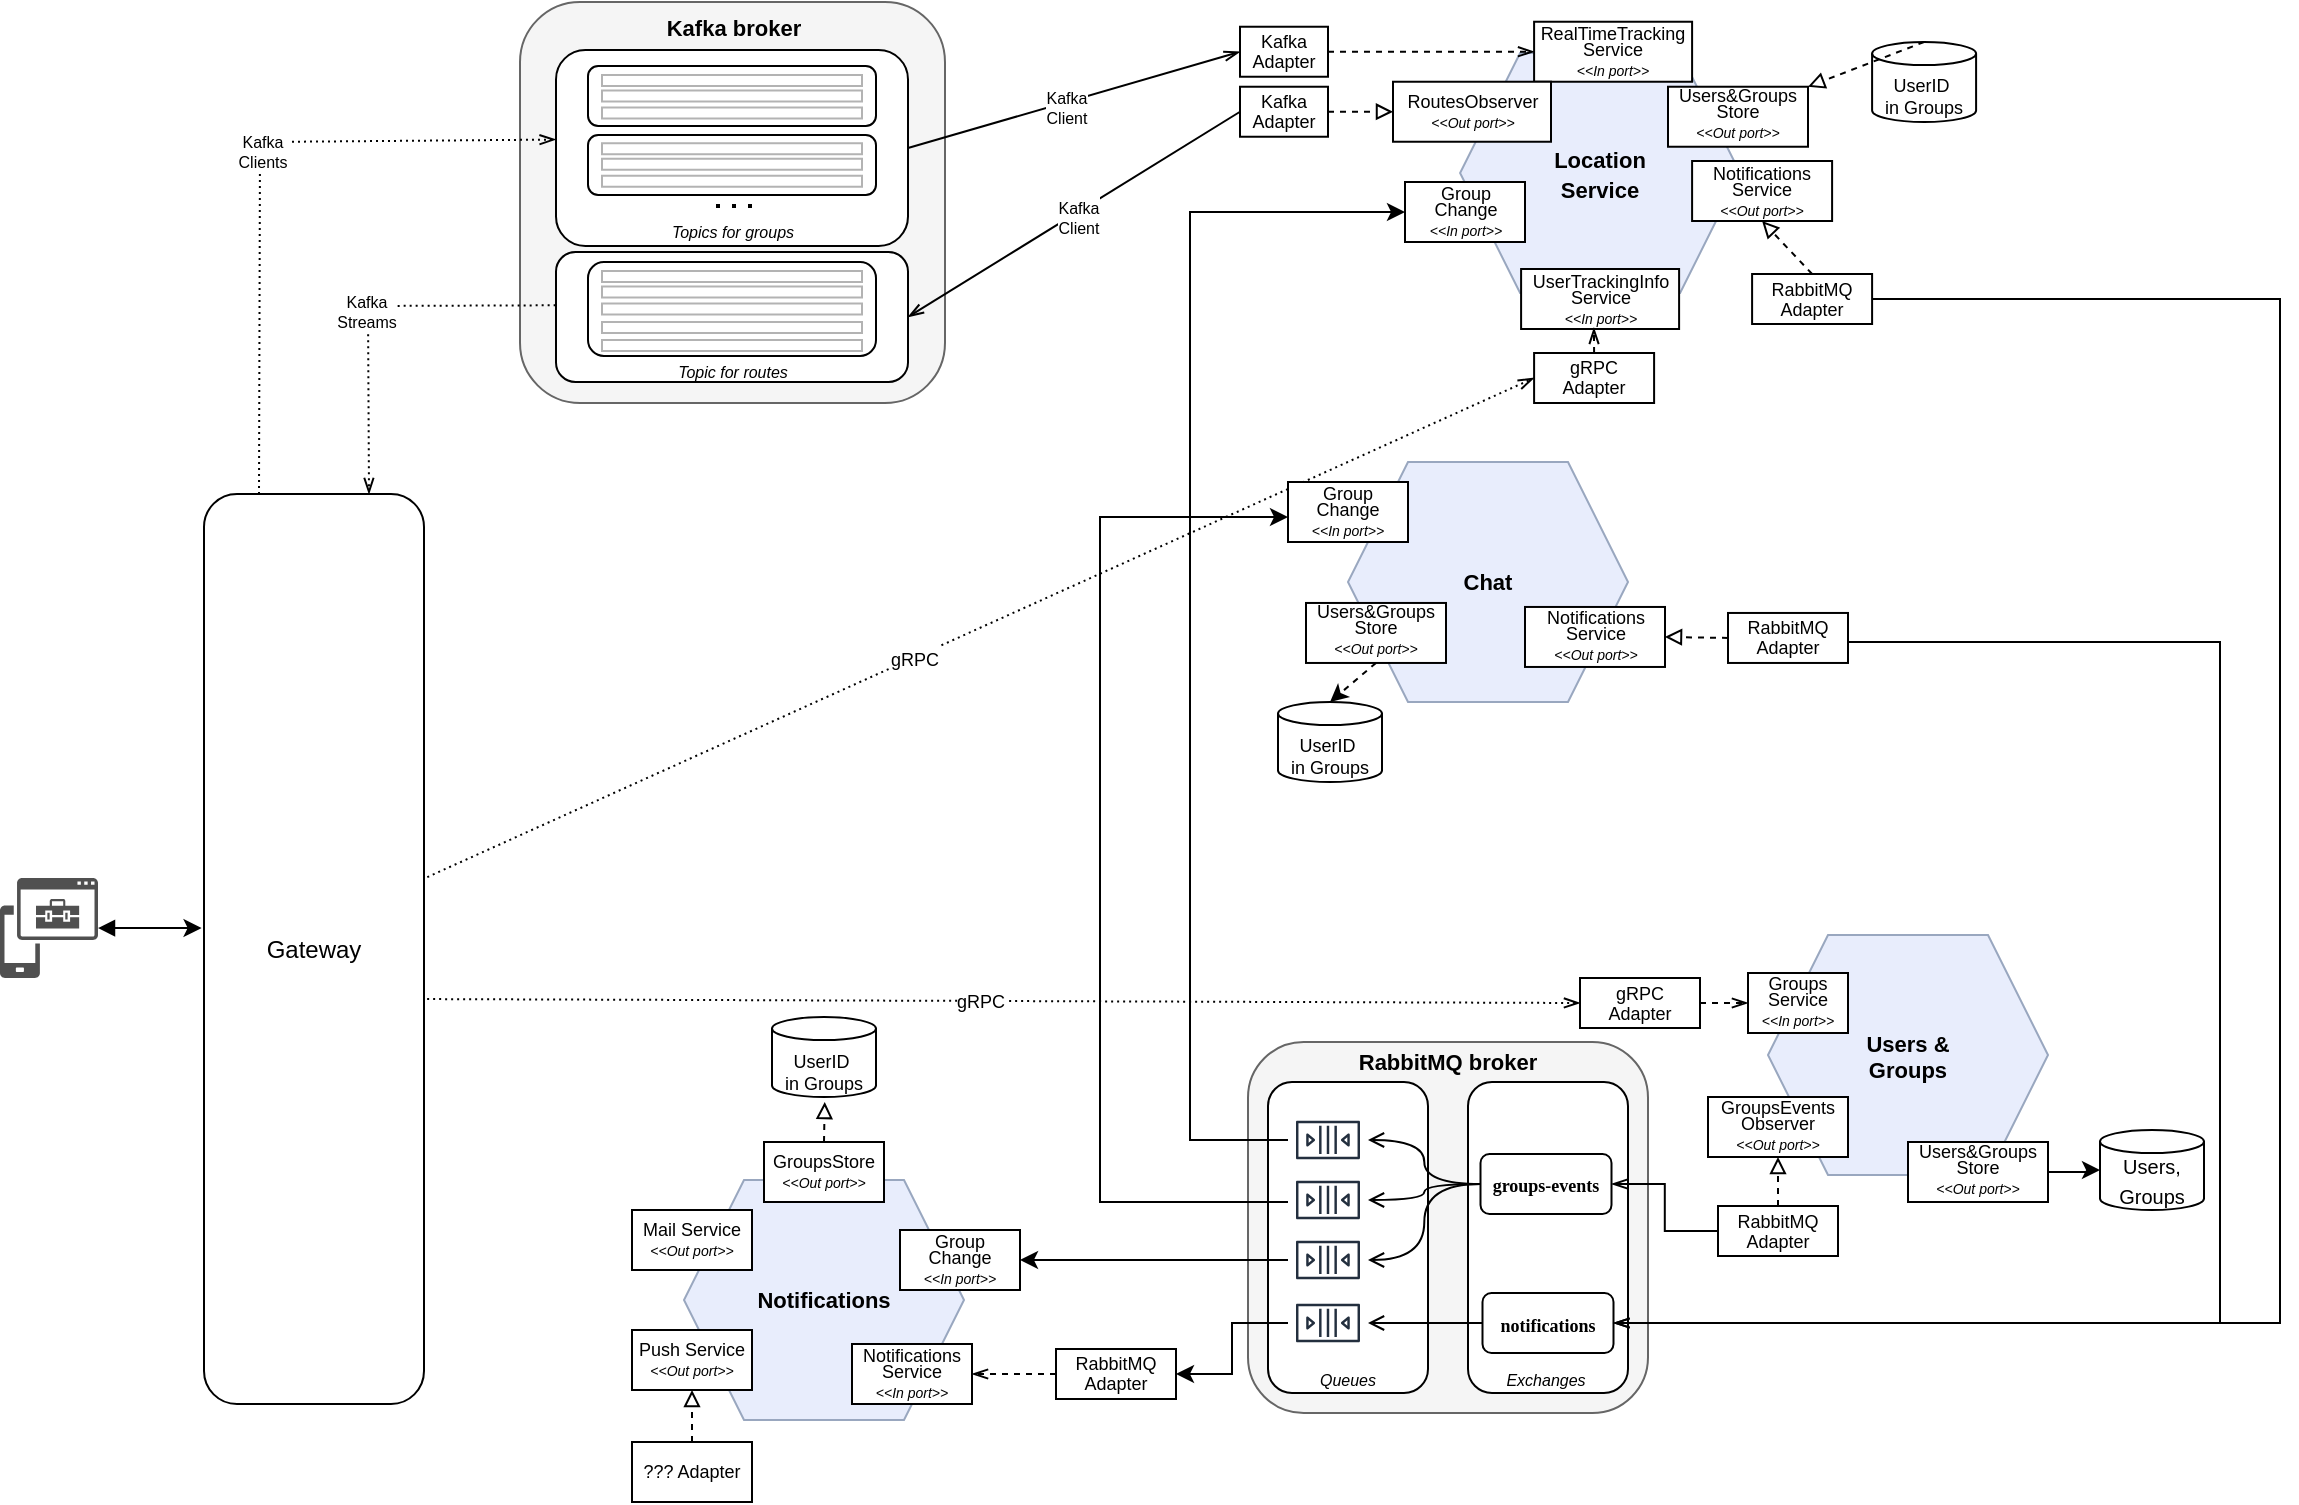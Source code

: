 <mxfile version="24.6.5" type="google">
  <diagram name="NEW ARCHITECTURE" id="nKIxj3yk9rAbpeGfvkcN">
    <mxGraphModel grid="1" page="1" gridSize="10" guides="1" tooltips="1" connect="1" arrows="1" fold="1" pageScale="1" pageWidth="1169" pageHeight="827" math="0" shadow="0">
      <root>
        <mxCell id="rcTnWR7vJVmOpkNNzQWF-0" />
        <mxCell id="rcTnWR7vJVmOpkNNzQWF-1" parent="rcTnWR7vJVmOpkNNzQWF-0" />
        <mxCell id="JZOAptiUc46S-EjtdqYT-8" value="" style="group" vertex="1" connectable="0" parent="rcTnWR7vJVmOpkNNzQWF-1">
          <mxGeometry x="275" y="20" width="212.5" height="200.5" as="geometry" />
        </mxCell>
        <mxCell id="rcTnWR7vJVmOpkNNzQWF-2" value="" style="rounded=1;whiteSpace=wrap;html=1;fillColor=#f5f5f5;fontColor=#333333;strokeColor=#666666;" vertex="1" parent="JZOAptiUc46S-EjtdqYT-8">
          <mxGeometry width="212.5" height="200.5" as="geometry" />
        </mxCell>
        <mxCell id="rcTnWR7vJVmOpkNNzQWF-3" value="" style="rounded=1;whiteSpace=wrap;html=1;" vertex="1" parent="JZOAptiUc46S-EjtdqYT-8">
          <mxGeometry x="18" y="24" width="176" height="98" as="geometry" />
        </mxCell>
        <mxCell id="rcTnWR7vJVmOpkNNzQWF-43" value="&lt;b&gt;&lt;font style=&quot;font-size: 11px;&quot;&gt;Kafka broker&lt;/font&gt;&lt;/b&gt;" style="text;html=1;align=center;verticalAlign=middle;whiteSpace=wrap;rounded=0;" vertex="1" parent="JZOAptiUc46S-EjtdqYT-8">
          <mxGeometry x="21.5" y="5" width="170" height="15" as="geometry" />
        </mxCell>
        <mxCell id="rcTnWR7vJVmOpkNNzQWF-56" value="&lt;font size=&quot;1&quot; style=&quot;&quot;&gt;&lt;i style=&quot;font-size: 8px;&quot;&gt;Topics for groups&lt;/i&gt;&lt;/font&gt;" style="text;html=1;align=center;verticalAlign=middle;whiteSpace=wrap;rounded=0;" vertex="1" parent="JZOAptiUc46S-EjtdqYT-8">
          <mxGeometry x="72" y="109" width="69" height="10" as="geometry" />
        </mxCell>
        <mxCell id="rcTnWR7vJVmOpkNNzQWF-57" value="" style="rounded=1;whiteSpace=wrap;html=1;arcSize=17;" vertex="1" parent="JZOAptiUc46S-EjtdqYT-8">
          <mxGeometry x="34" y="32" width="144" height="30" as="geometry" />
        </mxCell>
        <mxCell id="rcTnWR7vJVmOpkNNzQWF-58" value="" style="rounded=1;whiteSpace=wrap;html=1;arcSize=17;" vertex="1" parent="JZOAptiUc46S-EjtdqYT-8">
          <mxGeometry x="34" y="66.5" width="144" height="30" as="geometry" />
        </mxCell>
        <mxCell id="rcTnWR7vJVmOpkNNzQWF-59" value="" style="rounded=0;whiteSpace=wrap;html=1;strokeColor=#B3B3B3;" vertex="1" parent="JZOAptiUc46S-EjtdqYT-8">
          <mxGeometry x="41" y="36.5" width="130" height="5.5" as="geometry" />
        </mxCell>
        <mxCell id="rcTnWR7vJVmOpkNNzQWF-60" value="" style="rounded=0;whiteSpace=wrap;html=1;strokeColor=#B3B3B3;" vertex="1" parent="JZOAptiUc46S-EjtdqYT-8">
          <mxGeometry x="41" y="44.25" width="130" height="5.5" as="geometry" />
        </mxCell>
        <mxCell id="rcTnWR7vJVmOpkNNzQWF-61" value="" style="rounded=0;whiteSpace=wrap;html=1;strokeColor=#B3B3B3;" vertex="1" parent="JZOAptiUc46S-EjtdqYT-8">
          <mxGeometry x="41" y="52.75" width="130" height="5.5" as="geometry" />
        </mxCell>
        <mxCell id="rcTnWR7vJVmOpkNNzQWF-62" value="" style="rounded=0;whiteSpace=wrap;html=1;strokeColor=#B3B3B3;" vertex="1" parent="JZOAptiUc46S-EjtdqYT-8">
          <mxGeometry x="41" y="70.62" width="130" height="5.5" as="geometry" />
        </mxCell>
        <mxCell id="rcTnWR7vJVmOpkNNzQWF-63" value="" style="rounded=0;whiteSpace=wrap;html=1;strokeColor=#B3B3B3;" vertex="1" parent="JZOAptiUc46S-EjtdqYT-8">
          <mxGeometry x="41" y="78.37" width="130" height="5.5" as="geometry" />
        </mxCell>
        <mxCell id="rcTnWR7vJVmOpkNNzQWF-64" value="" style="rounded=0;whiteSpace=wrap;html=1;strokeColor=#B3B3B3;" vertex="1" parent="JZOAptiUc46S-EjtdqYT-8">
          <mxGeometry x="41" y="86.87" width="130" height="5.5" as="geometry" />
        </mxCell>
        <mxCell id="rcTnWR7vJVmOpkNNzQWF-65" value="" style="endArrow=none;dashed=1;html=1;dashPattern=1 3;strokeWidth=2;rounded=0;" edge="1" parent="JZOAptiUc46S-EjtdqYT-8">
          <mxGeometry width="50" height="50" relative="1" as="geometry">
            <mxPoint x="98" y="102" as="sourcePoint" />
            <mxPoint x="118.41" y="102" as="targetPoint" />
          </mxGeometry>
        </mxCell>
        <mxCell id="rcTnWR7vJVmOpkNNzQWF-66" value="" style="rounded=1;whiteSpace=wrap;html=1;" vertex="1" parent="JZOAptiUc46S-EjtdqYT-8">
          <mxGeometry x="18" y="125" width="176" height="65" as="geometry" />
        </mxCell>
        <mxCell id="rcTnWR7vJVmOpkNNzQWF-67" value="&lt;font size=&quot;1&quot; style=&quot;&quot;&gt;&lt;i style=&quot;font-size: 8px;&quot;&gt;Topic for routes&lt;/i&gt;&lt;/font&gt;" style="text;html=1;align=center;verticalAlign=middle;whiteSpace=wrap;rounded=0;" vertex="1" parent="JZOAptiUc46S-EjtdqYT-8">
          <mxGeometry x="71.5" y="178.5" width="69" height="10" as="geometry" />
        </mxCell>
        <mxCell id="rcTnWR7vJVmOpkNNzQWF-68" value="" style="rounded=1;whiteSpace=wrap;html=1;arcSize=17;" vertex="1" parent="JZOAptiUc46S-EjtdqYT-8">
          <mxGeometry x="34" y="130" width="144" height="47" as="geometry" />
        </mxCell>
        <mxCell id="rcTnWR7vJVmOpkNNzQWF-69" value="" style="rounded=0;whiteSpace=wrap;html=1;strokeColor=#B3B3B3;" vertex="1" parent="JZOAptiUc46S-EjtdqYT-8">
          <mxGeometry x="41" y="134.5" width="130" height="5.5" as="geometry" />
        </mxCell>
        <mxCell id="rcTnWR7vJVmOpkNNzQWF-70" value="" style="rounded=0;whiteSpace=wrap;html=1;strokeColor=#B3B3B3;" vertex="1" parent="JZOAptiUc46S-EjtdqYT-8">
          <mxGeometry x="41" y="142.25" width="130" height="5.5" as="geometry" />
        </mxCell>
        <mxCell id="rcTnWR7vJVmOpkNNzQWF-71" value="" style="rounded=0;whiteSpace=wrap;html=1;strokeColor=#B3B3B3;" vertex="1" parent="JZOAptiUc46S-EjtdqYT-8">
          <mxGeometry x="41" y="150.75" width="130" height="5.5" as="geometry" />
        </mxCell>
        <mxCell id="rcTnWR7vJVmOpkNNzQWF-72" value="" style="rounded=0;whiteSpace=wrap;html=1;strokeColor=#B3B3B3;" vertex="1" parent="JZOAptiUc46S-EjtdqYT-8">
          <mxGeometry x="41" y="160" width="130" height="5.5" as="geometry" />
        </mxCell>
        <mxCell id="rcTnWR7vJVmOpkNNzQWF-73" value="" style="rounded=0;whiteSpace=wrap;html=1;strokeColor=#B3B3B3;" vertex="1" parent="JZOAptiUc46S-EjtdqYT-8">
          <mxGeometry x="41" y="169" width="130" height="5.5" as="geometry" />
        </mxCell>
        <mxCell id="rcTnWR7vJVmOpkNNzQWF-4" value="" style="rounded=1;whiteSpace=wrap;html=1;fillColor=#f5f5f5;fontColor=#333333;strokeColor=#666666;" vertex="1" parent="rcTnWR7vJVmOpkNNzQWF-1">
          <mxGeometry x="639" y="540" width="200" height="185.5" as="geometry" />
        </mxCell>
        <mxCell id="rcTnWR7vJVmOpkNNzQWF-5" value="" style="rounded=1;whiteSpace=wrap;html=1;" vertex="1" parent="rcTnWR7vJVmOpkNNzQWF-1">
          <mxGeometry x="649" y="560" width="80" height="155.5" as="geometry" />
        </mxCell>
        <mxCell id="rcTnWR7vJVmOpkNNzQWF-6" value="" style="rounded=1;whiteSpace=wrap;html=1;" vertex="1" parent="rcTnWR7vJVmOpkNNzQWF-1">
          <mxGeometry x="749" y="560" width="80" height="155.5" as="geometry" />
        </mxCell>
        <mxCell id="rcTnWR7vJVmOpkNNzQWF-7" style="rounded=0;orthogonalLoop=1;jettySize=auto;html=1;entryX=0;entryY=0.5;entryDx=0;entryDy=0;exitX=0.987;exitY=0.555;exitDx=0;exitDy=0;exitPerimeter=0;dashed=1;dashPattern=1 2;endArrow=openThin;endFill=0;" edge="1" parent="rcTnWR7vJVmOpkNNzQWF-1" source="rcTnWR7vJVmOpkNNzQWF-9" target="rcTnWR7vJVmOpkNNzQWF-52">
          <mxGeometry relative="1" as="geometry" />
        </mxCell>
        <mxCell id="rcTnWR7vJVmOpkNNzQWF-8" value="&lt;font style=&quot;font-size: 9px;&quot;&gt;gRPC&lt;/font&gt;" style="edgeLabel;html=1;align=center;verticalAlign=middle;resizable=0;points=[];" vertex="1" connectable="0" parent="rcTnWR7vJVmOpkNNzQWF-7">
          <mxGeometry x="-0.037" y="1" relative="1" as="geometry">
            <mxPoint as="offset" />
          </mxGeometry>
        </mxCell>
        <mxCell id="rcTnWR7vJVmOpkNNzQWF-9" value="Gateway" style="rounded=1;whiteSpace=wrap;html=1;" vertex="1" parent="rcTnWR7vJVmOpkNNzQWF-1">
          <mxGeometry x="117" y="266" width="110" height="455" as="geometry" />
        </mxCell>
        <mxCell id="rcTnWR7vJVmOpkNNzQWF-11" value="&lt;b&gt;&lt;font style=&quot;font-size: 11px;&quot;&gt;RabbitMQ broker&lt;/font&gt;&lt;/b&gt;" style="text;html=1;align=center;verticalAlign=middle;whiteSpace=wrap;rounded=0;" vertex="1" parent="rcTnWR7vJVmOpkNNzQWF-1">
          <mxGeometry x="654" y="542" width="170" height="15" as="geometry" />
        </mxCell>
        <mxCell id="rcTnWR7vJVmOpkNNzQWF-13" style="edgeStyle=orthogonalEdgeStyle;rounded=0;orthogonalLoop=1;jettySize=auto;html=1;exitX=0;exitY=0.5;exitDx=0;exitDy=0;elbow=vertical;curved=1;endArrow=open;endFill=0;" edge="1" parent="rcTnWR7vJVmOpkNNzQWF-1" source="rcTnWR7vJVmOpkNNzQWF-14" target="rcTnWR7vJVmOpkNNzQWF-17">
          <mxGeometry relative="1" as="geometry" />
        </mxCell>
        <mxCell id="rcTnWR7vJVmOpkNNzQWF-14" value="&lt;font size=&quot;1&quot; face=&quot;Tahoma&quot; style=&quot;&quot;&gt;&lt;b style=&quot;font-size: 9px;&quot;&gt;groups-events&lt;/b&gt;&lt;/font&gt;" style="rounded=1;whiteSpace=wrap;html=1;" vertex="1" parent="rcTnWR7vJVmOpkNNzQWF-1">
          <mxGeometry x="755.25" y="596" width="65.5" height="30" as="geometry" />
        </mxCell>
        <mxCell id="JZOAptiUc46S-EjtdqYT-12" style="edgeStyle=orthogonalEdgeStyle;rounded=0;orthogonalLoop=1;jettySize=auto;html=1;entryX=0;entryY=0.5;entryDx=0;entryDy=0;curved=1;endArrow=none;endFill=0;startArrow=open;startFill=0;" edge="1" parent="rcTnWR7vJVmOpkNNzQWF-1" source="rcTnWR7vJVmOpkNNzQWF-15" target="rcTnWR7vJVmOpkNNzQWF-14">
          <mxGeometry relative="1" as="geometry" />
        </mxCell>
        <mxCell id="rcTnWR7vJVmOpkNNzQWF-15" value="" style="sketch=0;outlineConnect=0;fontColor=#232F3E;gradientColor=none;strokeColor=#232F3E;fillColor=#ffffff;dashed=0;verticalLabelPosition=bottom;verticalAlign=top;align=center;html=1;fontSize=12;fontStyle=0;aspect=fixed;shape=mxgraph.aws4.resourceIcon;resIcon=mxgraph.aws4.queue;" vertex="1" parent="rcTnWR7vJVmOpkNNzQWF-1">
          <mxGeometry x="659" y="629" width="40" height="40" as="geometry" />
        </mxCell>
        <mxCell id="rcTnWR7vJVmOpkNNzQWF-16" value="&lt;font size=&quot;1&quot; style=&quot;&quot;&gt;&lt;i style=&quot;font-size: 8px;&quot;&gt;Exchanges&lt;/i&gt;&lt;/font&gt;" style="text;html=1;align=center;verticalAlign=middle;whiteSpace=wrap;rounded=0;" vertex="1" parent="rcTnWR7vJVmOpkNNzQWF-1">
          <mxGeometry x="768" y="702.5" width="40" height="10" as="geometry" />
        </mxCell>
        <mxCell id="JZOAptiUc46S-EjtdqYT-19" style="edgeStyle=orthogonalEdgeStyle;rounded=0;orthogonalLoop=1;jettySize=auto;html=1;entryX=0.5;entryY=1;entryDx=0;entryDy=0;" edge="1" parent="rcTnWR7vJVmOpkNNzQWF-1" source="rcTnWR7vJVmOpkNNzQWF-17">
          <mxGeometry relative="1" as="geometry">
            <mxPoint x="659" y="277.5" as="targetPoint" />
            <mxPoint x="629" y="606.5" as="sourcePoint" />
            <Array as="points">
              <mxPoint x="565" y="620" />
              <mxPoint x="565" y="278" />
            </Array>
          </mxGeometry>
        </mxCell>
        <mxCell id="rcTnWR7vJVmOpkNNzQWF-17" value="" style="sketch=0;outlineConnect=0;fontColor=#232F3E;gradientColor=none;strokeColor=#232F3E;fillColor=#ffffff;dashed=0;verticalLabelPosition=bottom;verticalAlign=top;align=center;html=1;fontSize=12;fontStyle=0;aspect=fixed;shape=mxgraph.aws4.resourceIcon;resIcon=mxgraph.aws4.queue;" vertex="1" parent="rcTnWR7vJVmOpkNNzQWF-1">
          <mxGeometry x="659" y="599" width="40" height="40" as="geometry" />
        </mxCell>
        <mxCell id="rcTnWR7vJVmOpkNNzQWF-18" style="edgeStyle=orthogonalEdgeStyle;rounded=0;orthogonalLoop=1;jettySize=auto;html=1;exitX=0;exitY=0.5;exitDx=0;exitDy=0;endArrow=open;endFill=0;" edge="1" parent="rcTnWR7vJVmOpkNNzQWF-1" source="rcTnWR7vJVmOpkNNzQWF-19" target="rcTnWR7vJVmOpkNNzQWF-21">
          <mxGeometry relative="1" as="geometry" />
        </mxCell>
        <mxCell id="rcTnWR7vJVmOpkNNzQWF-19" value="&lt;font size=&quot;1&quot; face=&quot;Tahoma&quot; style=&quot;&quot;&gt;&lt;b style=&quot;font-size: 9px;&quot;&gt;notifications&lt;/b&gt;&lt;/font&gt;" style="rounded=1;whiteSpace=wrap;html=1;" vertex="1" parent="rcTnWR7vJVmOpkNNzQWF-1">
          <mxGeometry x="756.25" y="665.5" width="65.5" height="30" as="geometry" />
        </mxCell>
        <mxCell id="b9qrI1uqka641rMFUCyQ-5" value="" style="edgeStyle=orthogonalEdgeStyle;rounded=0;orthogonalLoop=1;jettySize=auto;html=1;entryX=1;entryY=0.5;entryDx=0;entryDy=0;" edge="1" parent="rcTnWR7vJVmOpkNNzQWF-1" source="rcTnWR7vJVmOpkNNzQWF-21" target="rcTnWR7vJVmOpkNNzQWF-38">
          <mxGeometry relative="1" as="geometry" />
        </mxCell>
        <mxCell id="rcTnWR7vJVmOpkNNzQWF-21" value="" style="sketch=0;outlineConnect=0;fontColor=#232F3E;gradientColor=none;strokeColor=#232F3E;fillColor=#ffffff;dashed=0;verticalLabelPosition=bottom;verticalAlign=top;align=center;html=1;fontSize=12;fontStyle=0;aspect=fixed;shape=mxgraph.aws4.resourceIcon;resIcon=mxgraph.aws4.queue;" vertex="1" parent="rcTnWR7vJVmOpkNNzQWF-1">
          <mxGeometry x="659" y="660.5" width="40" height="40" as="geometry" />
        </mxCell>
        <mxCell id="rcTnWR7vJVmOpkNNzQWF-22" value="&lt;b style=&quot;font-size: 11px;&quot;&gt;&lt;font style=&quot;font-size: 11px;&quot;&gt;Users &amp;amp;&lt;/font&gt;&lt;/b&gt;&lt;div style=&quot;font-size: 11px;&quot;&gt;&lt;b&gt;&lt;font style=&quot;font-size: 11px;&quot;&gt;Groups&lt;/font&gt;&lt;/b&gt;&lt;/div&gt;" style="shape=hexagon;perimeter=hexagonPerimeter2;whiteSpace=wrap;html=1;fixedSize=1;fillColor=#E8EDFC;strokeColor=#99A7BF;size=30;" vertex="1" parent="rcTnWR7vJVmOpkNNzQWF-1">
          <mxGeometry x="899" y="486.5" width="140" height="120" as="geometry" />
        </mxCell>
        <mxCell id="rcTnWR7vJVmOpkNNzQWF-23" value="" style="ellipse;whiteSpace=wrap;html=1;align=center;aspect=fixed;fillColor=none;strokeColor=none;resizable=0;perimeter=centerPerimeter;rotatable=0;allowArrows=0;points=[];outlineConnect=1;" vertex="1" parent="rcTnWR7vJVmOpkNNzQWF-1">
          <mxGeometry x="879" y="509" width="10" height="10" as="geometry" />
        </mxCell>
        <mxCell id="rcTnWR7vJVmOpkNNzQWF-24" value="" style="ellipse;whiteSpace=wrap;html=1;align=center;aspect=fixed;fillColor=none;strokeColor=none;resizable=0;perimeter=centerPerimeter;rotatable=0;allowArrows=0;points=[];outlineConnect=1;" vertex="1" parent="rcTnWR7vJVmOpkNNzQWF-1">
          <mxGeometry x="568" y="190.0" width="10" height="10" as="geometry" />
        </mxCell>
        <mxCell id="rcTnWR7vJVmOpkNNzQWF-25" style="rounded=0;orthogonalLoop=1;jettySize=auto;html=1;entryX=0.5;entryY=1;entryDx=0;entryDy=0;endArrow=block;endFill=0;exitX=0.5;exitY=0;exitDx=0;exitDy=0;dashed=1;" edge="1" parent="rcTnWR7vJVmOpkNNzQWF-1" source="rcTnWR7vJVmOpkNNzQWF-27" target="rcTnWR7vJVmOpkNNzQWF-29">
          <mxGeometry relative="1" as="geometry">
            <mxPoint x="968.89" y="668" as="sourcePoint" />
            <mxPoint x="969" y="640.5" as="targetPoint" />
          </mxGeometry>
        </mxCell>
        <mxCell id="rcTnWR7vJVmOpkNNzQWF-26" style="edgeStyle=orthogonalEdgeStyle;rounded=0;orthogonalLoop=1;jettySize=auto;html=1;exitX=0;exitY=0.5;exitDx=0;exitDy=0;entryX=1;entryY=0.5;entryDx=0;entryDy=0;endArrow=openThin;endFill=0;" edge="1" parent="rcTnWR7vJVmOpkNNzQWF-1" source="rcTnWR7vJVmOpkNNzQWF-27" target="rcTnWR7vJVmOpkNNzQWF-14">
          <mxGeometry relative="1" as="geometry" />
        </mxCell>
        <mxCell id="rcTnWR7vJVmOpkNNzQWF-27" value="&lt;div style=&quot;line-height: 110%; font-size: 9px;&quot;&gt;RabbitMQ Adapter&lt;/div&gt;" style="rounded=0;whiteSpace=wrap;html=1;align=center;" vertex="1" parent="rcTnWR7vJVmOpkNNzQWF-1">
          <mxGeometry x="874" y="622" width="60" height="25" as="geometry" />
        </mxCell>
        <mxCell id="rcTnWR7vJVmOpkNNzQWF-28" value="&lt;div style=&quot;line-height: 90%; font-size: 9px;&quot;&gt;Groups&lt;/div&gt;&lt;div style=&quot;line-height: 90%; font-size: 9px;&quot;&gt;Service&lt;/div&gt;&lt;div style=&quot;line-height: 90%;&quot;&gt;&lt;i style=&quot;&quot;&gt;&lt;font style=&quot;font-size: 7px;&quot;&gt;&amp;lt;&amp;lt;In port&amp;gt;&amp;gt;&lt;/font&gt;&lt;/i&gt;&lt;/div&gt;" style="rounded=0;whiteSpace=wrap;html=1;align=center;" vertex="1" parent="rcTnWR7vJVmOpkNNzQWF-1">
          <mxGeometry x="889" y="505.5" width="50" height="30" as="geometry" />
        </mxCell>
        <mxCell id="rcTnWR7vJVmOpkNNzQWF-29" value="&lt;div style=&quot;line-height: 90%; font-size: 9px;&quot;&gt;GroupsEvents&lt;/div&gt;&lt;div style=&quot;line-height: 90%; font-size: 9px;&quot;&gt;Observer&lt;/div&gt;&lt;div style=&quot;line-height: 90%;&quot;&gt;&lt;i style=&quot;&quot;&gt;&lt;font style=&quot;font-size: 7px;&quot;&gt;&amp;lt;&amp;lt;Out port&amp;gt;&amp;gt;&lt;/font&gt;&lt;/i&gt;&lt;/div&gt;" style="rounded=0;whiteSpace=wrap;html=1;align=center;" vertex="1" parent="rcTnWR7vJVmOpkNNzQWF-1">
          <mxGeometry x="869" y="567.5" width="70" height="30" as="geometry" />
        </mxCell>
        <mxCell id="rcTnWR7vJVmOpkNNzQWF-30" value="&lt;span style=&quot;font-size: 11px;&quot;&gt;&lt;b&gt;Notifications&lt;/b&gt;&lt;/span&gt;" style="shape=hexagon;perimeter=hexagonPerimeter2;whiteSpace=wrap;html=1;fixedSize=1;fillColor=#E8EDFC;strokeColor=#99A7BF;size=30;" vertex="1" parent="rcTnWR7vJVmOpkNNzQWF-1">
          <mxGeometry x="357" y="609" width="140" height="120" as="geometry" />
        </mxCell>
        <mxCell id="rcTnWR7vJVmOpkNNzQWF-32" value="&lt;font style=&quot;font-size: 9px;&quot;&gt;UserID&amp;nbsp;&lt;/font&gt;&lt;div style=&quot;line-height: 70%;&quot;&gt;&lt;font style=&quot;font-size: 9px;&quot;&gt;in&amp;nbsp;&lt;/font&gt;&lt;span style=&quot;font-size: 9px; background-color: initial;&quot;&gt;Groups&lt;/span&gt;&lt;/div&gt;" style="shape=cylinder3;whiteSpace=wrap;html=1;boundedLbl=1;backgroundOutline=1;size=5.774;" vertex="1" parent="rcTnWR7vJVmOpkNNzQWF-1">
          <mxGeometry x="401" y="527.5" width="52" height="40" as="geometry" />
        </mxCell>
        <mxCell id="b9qrI1uqka641rMFUCyQ-6" style="edgeStyle=orthogonalEdgeStyle;rounded=0;orthogonalLoop=1;jettySize=auto;html=1;exitX=0.5;exitY=0;exitDx=0;exitDy=0;dashed=1;endArrow=block;endFill=0;" edge="1" parent="rcTnWR7vJVmOpkNNzQWF-1" source="rcTnWR7vJVmOpkNNzQWF-33">
          <mxGeometry relative="1" as="geometry">
            <mxPoint x="427.364" y="570" as="targetPoint" />
          </mxGeometry>
        </mxCell>
        <mxCell id="rcTnWR7vJVmOpkNNzQWF-33" value="&lt;div style=&quot;line-height: 90%; font-size: 9px;&quot;&gt;GroupsStore&lt;br&gt;&lt;i style=&quot;background-color: initial; font-size: 12px;&quot;&gt;&lt;font style=&quot;font-size: 7px;&quot;&gt;&amp;lt;&amp;lt;Out port&amp;gt;&amp;gt;&lt;/font&gt;&lt;/i&gt;&lt;/div&gt;" style="rounded=0;whiteSpace=wrap;html=1;align=center;" vertex="1" parent="rcTnWR7vJVmOpkNNzQWF-1">
          <mxGeometry x="397" y="590" width="60" height="30" as="geometry" />
        </mxCell>
        <mxCell id="rcTnWR7vJVmOpkNNzQWF-35" value="&lt;font size=&quot;1&quot; style=&quot;&quot;&gt;&lt;i style=&quot;font-size: 8px;&quot;&gt;Queues&lt;/i&gt;&lt;/font&gt;" style="text;html=1;align=center;verticalAlign=middle;whiteSpace=wrap;rounded=0;" vertex="1" parent="rcTnWR7vJVmOpkNNzQWF-1">
          <mxGeometry x="669" y="702.5" width="40" height="10" as="geometry" />
        </mxCell>
        <mxCell id="rcTnWR7vJVmOpkNNzQWF-36" value="&lt;div style=&quot;line-height: 90%; font-size: 9px;&quot;&gt;Notifications&lt;/div&gt;&lt;div style=&quot;line-height: 90%; font-size: 9px;&quot;&gt;Service&lt;br&gt;&lt;i style=&quot;background-color: initial; font-size: 12px;&quot;&gt;&lt;font style=&quot;font-size: 7px;&quot;&gt;&amp;lt;&amp;lt;In port&amp;gt;&amp;gt;&lt;/font&gt;&lt;/i&gt;&lt;/div&gt;" style="rounded=0;whiteSpace=wrap;html=1;align=center;" vertex="1" parent="rcTnWR7vJVmOpkNNzQWF-1">
          <mxGeometry x="441" y="691" width="60" height="30" as="geometry" />
        </mxCell>
        <mxCell id="b9qrI1uqka641rMFUCyQ-7" style="edgeStyle=orthogonalEdgeStyle;rounded=0;orthogonalLoop=1;jettySize=auto;html=1;exitX=0;exitY=0.5;exitDx=0;exitDy=0;entryX=1;entryY=0.5;entryDx=0;entryDy=0;endArrow=openThin;endFill=0;dashed=1;" edge="1" parent="rcTnWR7vJVmOpkNNzQWF-1" source="rcTnWR7vJVmOpkNNzQWF-38" target="rcTnWR7vJVmOpkNNzQWF-36">
          <mxGeometry relative="1" as="geometry" />
        </mxCell>
        <mxCell id="rcTnWR7vJVmOpkNNzQWF-38" value="&lt;div style=&quot;line-height: 110%; font-size: 9px;&quot;&gt;RabbitMQ Adapter&lt;/div&gt;" style="rounded=0;whiteSpace=wrap;html=1;align=center;" vertex="1" parent="rcTnWR7vJVmOpkNNzQWF-1">
          <mxGeometry x="543" y="693.5" width="60" height="25" as="geometry" />
        </mxCell>
        <mxCell id="rcTnWR7vJVmOpkNNzQWF-40" value="&lt;div style=&quot;line-height: 90%; font-size: 9px;&quot;&gt;Mail Service&lt;/div&gt;&lt;div style=&quot;line-height: 90%; font-size: 9px;&quot;&gt;&lt;i style=&quot;background-color: initial; font-size: 12px;&quot;&gt;&lt;font style=&quot;font-size: 7px;&quot;&gt;&amp;lt;&amp;lt;Out port&amp;gt;&amp;gt;&lt;/font&gt;&lt;/i&gt;&lt;/div&gt;" style="rounded=0;whiteSpace=wrap;html=1;align=center;" vertex="1" parent="rcTnWR7vJVmOpkNNzQWF-1">
          <mxGeometry x="331" y="624" width="60" height="30" as="geometry" />
        </mxCell>
        <mxCell id="rcTnWR7vJVmOpkNNzQWF-41" value="&lt;div style=&quot;line-height: 90%; font-size: 9px;&quot;&gt;Push Service&lt;/div&gt;&lt;div style=&quot;line-height: 90%; font-size: 9px;&quot;&gt;&lt;i style=&quot;background-color: initial; font-size: 12px;&quot;&gt;&lt;font style=&quot;font-size: 7px;&quot;&gt;&amp;lt;&amp;lt;Out port&amp;gt;&amp;gt;&lt;/font&gt;&lt;/i&gt;&lt;/div&gt;" style="rounded=0;whiteSpace=wrap;html=1;align=center;" vertex="1" parent="rcTnWR7vJVmOpkNNzQWF-1">
          <mxGeometry x="331" y="684" width="60" height="30" as="geometry" />
        </mxCell>
        <mxCell id="rcTnWR7vJVmOpkNNzQWF-42" value="&lt;span style=&quot;font-size: 11px;&quot;&gt;&lt;b&gt;Location&lt;br&gt;Service&lt;/b&gt;&lt;/span&gt;" style="shape=hexagon;perimeter=hexagonPerimeter2;whiteSpace=wrap;html=1;fixedSize=1;fillColor=#E8EDFC;strokeColor=#99A7BF;size=30;" vertex="1" parent="rcTnWR7vJVmOpkNNzQWF-1">
          <mxGeometry x="745.05" y="45.5" width="140" height="120" as="geometry" />
        </mxCell>
        <mxCell id="rcTnWR7vJVmOpkNNzQWF-44" value="&lt;div style=&quot;line-height: 90%; font-size: 9px;&quot;&gt;RealTimeTracking Service&lt;/div&gt;&lt;div style=&quot;line-height: 90%; font-size: 9px;&quot;&gt;&lt;i style=&quot;background-color: initial; font-size: 12px;&quot;&gt;&lt;font style=&quot;font-size: 7px;&quot;&gt;&amp;lt;&amp;lt;In port&amp;gt;&amp;gt;&lt;/font&gt;&lt;/i&gt;&lt;/div&gt;" style="rounded=0;whiteSpace=wrap;html=1;align=center;" vertex="1" parent="rcTnWR7vJVmOpkNNzQWF-1">
          <mxGeometry x="782.05" y="29.87" width="79" height="30" as="geometry" />
        </mxCell>
        <mxCell id="rcTnWR7vJVmOpkNNzQWF-45" value="&lt;div style=&quot;line-height: 90%; font-size: 9px;&quot;&gt;UserTrackingInfo Service&lt;/div&gt;&lt;div style=&quot;line-height: 90%; font-size: 9px;&quot;&gt;&lt;i style=&quot;background-color: initial; font-size: 12px;&quot;&gt;&lt;font style=&quot;font-size: 7px;&quot;&gt;&amp;lt;&amp;lt;In port&amp;gt;&amp;gt;&lt;/font&gt;&lt;/i&gt;&lt;/div&gt;" style="rounded=0;whiteSpace=wrap;html=1;align=center;" vertex="1" parent="rcTnWR7vJVmOpkNNzQWF-1">
          <mxGeometry x="775.55" y="153.5" width="79" height="30" as="geometry" />
        </mxCell>
        <mxCell id="rcTnWR7vJVmOpkNNzQWF-46" value="&lt;div style=&quot;line-height: 110%; font-size: 9px;&quot;&gt;gRPC&lt;/div&gt;&lt;div style=&quot;line-height: 110%; font-size: 9px;&quot;&gt;Adapter&lt;/div&gt;" style="rounded=0;whiteSpace=wrap;html=1;align=center;" vertex="1" parent="rcTnWR7vJVmOpkNNzQWF-1">
          <mxGeometry x="782.05" y="195.5" width="60" height="25" as="geometry" />
        </mxCell>
        <mxCell id="rcTnWR7vJVmOpkNNzQWF-47" style="edgeStyle=orthogonalEdgeStyle;rounded=0;orthogonalLoop=1;jettySize=auto;html=1;exitX=0.5;exitY=0;exitDx=0;exitDy=0;entryX=0.461;entryY=0.981;entryDx=0;entryDy=0;entryPerimeter=0;endArrow=openThin;endFill=0;dashed=1;" edge="1" parent="rcTnWR7vJVmOpkNNzQWF-1" source="rcTnWR7vJVmOpkNNzQWF-46" target="rcTnWR7vJVmOpkNNzQWF-45">
          <mxGeometry relative="1" as="geometry" />
        </mxCell>
        <mxCell id="rcTnWR7vJVmOpkNNzQWF-50" value="&lt;div style=&quot;line-height: 110%; font-size: 9px;&quot;&gt;Kafka&lt;/div&gt;&lt;div style=&quot;line-height: 110%; font-size: 9px;&quot;&gt;Adapter&lt;/div&gt;" style="rounded=0;whiteSpace=wrap;html=1;align=center;" vertex="1" parent="rcTnWR7vJVmOpkNNzQWF-1">
          <mxGeometry x="635.0" y="32.37" width="44" height="25" as="geometry" />
        </mxCell>
        <mxCell id="rcTnWR7vJVmOpkNNzQWF-51" style="rounded=0;orthogonalLoop=1;jettySize=auto;html=1;exitX=1;exitY=0.5;exitDx=0;exitDy=0;entryX=0;entryY=0.5;entryDx=0;entryDy=0;endArrow=openThin;endFill=0;dashed=1;" edge="1" parent="rcTnWR7vJVmOpkNNzQWF-1" source="rcTnWR7vJVmOpkNNzQWF-50" target="rcTnWR7vJVmOpkNNzQWF-44">
          <mxGeometry relative="1" as="geometry">
            <mxPoint x="668.05" y="156.5" as="sourcePoint" />
            <mxPoint x="670.05" y="135.5" as="targetPoint" />
          </mxGeometry>
        </mxCell>
        <mxCell id="rcTnWR7vJVmOpkNNzQWF-52" value="&lt;div style=&quot;line-height: 110%; font-size: 9px;&quot;&gt;gRPC&lt;/div&gt;&lt;div style=&quot;line-height: 110%; font-size: 9px;&quot;&gt;Adapter&lt;/div&gt;" style="rounded=0;whiteSpace=wrap;html=1;align=center;" vertex="1" parent="rcTnWR7vJVmOpkNNzQWF-1">
          <mxGeometry x="805" y="508" width="60" height="25" as="geometry" />
        </mxCell>
        <mxCell id="rcTnWR7vJVmOpkNNzQWF-53" style="edgeStyle=orthogonalEdgeStyle;rounded=0;orthogonalLoop=1;jettySize=auto;html=1;exitX=1;exitY=0.5;exitDx=0;exitDy=0;entryX=0;entryY=0.5;entryDx=0;entryDy=0;endArrow=openThin;endFill=0;dashed=1;" edge="1" parent="rcTnWR7vJVmOpkNNzQWF-1" source="rcTnWR7vJVmOpkNNzQWF-52" target="rcTnWR7vJVmOpkNNzQWF-28">
          <mxGeometry relative="1" as="geometry">
            <mxPoint x="846" y="486.5" as="targetPoint" />
          </mxGeometry>
        </mxCell>
        <mxCell id="rcTnWR7vJVmOpkNNzQWF-54" style="rounded=0;orthogonalLoop=1;jettySize=auto;html=1;entryX=0;entryY=0.5;entryDx=0;entryDy=0;dashed=1;dashPattern=1 2;endArrow=openThin;endFill=0;exitX=1.015;exitY=0.421;exitDx=0;exitDy=0;exitPerimeter=0;" edge="1" parent="rcTnWR7vJVmOpkNNzQWF-1" source="rcTnWR7vJVmOpkNNzQWF-9" target="rcTnWR7vJVmOpkNNzQWF-46">
          <mxGeometry relative="1" as="geometry">
            <mxPoint x="436" y="392" as="sourcePoint" />
            <mxPoint x="815" y="530.5" as="targetPoint" />
          </mxGeometry>
        </mxCell>
        <mxCell id="rcTnWR7vJVmOpkNNzQWF-55" value="&lt;font style=&quot;font-size: 9px;&quot;&gt;gRPC&lt;/font&gt;" style="edgeLabel;html=1;align=center;verticalAlign=middle;resizable=0;points=[];" vertex="1" connectable="0" parent="rcTnWR7vJVmOpkNNzQWF-54">
          <mxGeometry x="-0.12" relative="1" as="geometry">
            <mxPoint as="offset" />
          </mxGeometry>
        </mxCell>
        <mxCell id="rcTnWR7vJVmOpkNNzQWF-74" value="&lt;div style=&quot;line-height: 90%; font-size: 9px;&quot;&gt;RoutesObserver&lt;/div&gt;&lt;div style=&quot;line-height: 90%; font-size: 9px;&quot;&gt;&lt;i style=&quot;background-color: initial; font-size: 12px;&quot;&gt;&lt;font style=&quot;font-size: 7px;&quot;&gt;&amp;lt;&amp;lt;Out port&amp;gt;&amp;gt;&lt;/font&gt;&lt;/i&gt;&lt;/div&gt;" style="rounded=0;whiteSpace=wrap;html=1;align=center;" vertex="1" parent="rcTnWR7vJVmOpkNNzQWF-1">
          <mxGeometry x="711.5" y="59.87" width="79" height="30" as="geometry" />
        </mxCell>
        <mxCell id="rcTnWR7vJVmOpkNNzQWF-75" style="edgeStyle=orthogonalEdgeStyle;rounded=0;orthogonalLoop=1;jettySize=auto;html=1;exitX=1;exitY=0.5;exitDx=0;exitDy=0;entryX=0;entryY=0.5;entryDx=0;entryDy=0;endArrow=block;endFill=0;dashed=1;" edge="1" parent="rcTnWR7vJVmOpkNNzQWF-1" source="rcTnWR7vJVmOpkNNzQWF-78" target="rcTnWR7vJVmOpkNNzQWF-74">
          <mxGeometry relative="1" as="geometry" />
        </mxCell>
        <mxCell id="rcTnWR7vJVmOpkNNzQWF-76" style="rounded=0;orthogonalLoop=1;jettySize=auto;html=1;exitX=0;exitY=0.5;exitDx=0;exitDy=0;entryX=1;entryY=0.5;entryDx=0;entryDy=0;endArrow=openThin;endFill=0;" edge="1" parent="rcTnWR7vJVmOpkNNzQWF-1" source="rcTnWR7vJVmOpkNNzQWF-78" target="rcTnWR7vJVmOpkNNzQWF-66">
          <mxGeometry relative="1" as="geometry">
            <mxPoint x="549.5" y="-121.27" as="sourcePoint" />
            <mxPoint x="273" y="-329.77" as="targetPoint" />
          </mxGeometry>
        </mxCell>
        <mxCell id="rcTnWR7vJVmOpkNNzQWF-77" value="&lt;font style=&quot;font-size: 8px;&quot;&gt;Kafka&lt;/font&gt;&lt;div style=&quot;font-size: 8px;&quot;&gt;&lt;font style=&quot;font-size: 8px;&quot;&gt;Client&lt;/font&gt;&lt;/div&gt;" style="edgeLabel;html=1;align=center;verticalAlign=middle;resizable=0;points=[];" vertex="1" connectable="0" parent="rcTnWR7vJVmOpkNNzQWF-76">
          <mxGeometry x="0.043" relative="1" as="geometry">
            <mxPoint x="6" y="-2" as="offset" />
          </mxGeometry>
        </mxCell>
        <mxCell id="rcTnWR7vJVmOpkNNzQWF-78" value="&lt;div style=&quot;line-height: 110%; font-size: 9px;&quot;&gt;Kafka&lt;/div&gt;&lt;div style=&quot;line-height: 110%; font-size: 9px;&quot;&gt;Adapter&lt;/div&gt;" style="rounded=0;whiteSpace=wrap;html=1;align=center;" vertex="1" parent="rcTnWR7vJVmOpkNNzQWF-1">
          <mxGeometry x="635.0" y="62.37" width="44" height="25" as="geometry" />
        </mxCell>
        <mxCell id="rcTnWR7vJVmOpkNNzQWF-79" style="rounded=0;orthogonalLoop=1;jettySize=auto;html=1;entryX=0.75;entryY=0;entryDx=0;entryDy=0;exitX=-0.001;exitY=0.41;exitDx=0;exitDy=0;exitPerimeter=0;dashed=1;dashPattern=1 2;endArrow=openThin;endFill=0;" edge="1" parent="rcTnWR7vJVmOpkNNzQWF-1" source="rcTnWR7vJVmOpkNNzQWF-66" target="rcTnWR7vJVmOpkNNzQWF-9">
          <mxGeometry relative="1" as="geometry">
            <mxPoint x="495" y="531.5" as="sourcePoint" />
            <mxPoint x="815" y="530.5" as="targetPoint" />
            <Array as="points">
              <mxPoint x="199" y="172" />
            </Array>
          </mxGeometry>
        </mxCell>
        <mxCell id="rcTnWR7vJVmOpkNNzQWF-80" value="&lt;font style=&quot;font-size: 8px;&quot;&gt;Kafka&lt;/font&gt;&lt;div style=&quot;font-size: 8px;&quot;&gt;&lt;font style=&quot;font-size: 8px;&quot;&gt;Streams&lt;/font&gt;&lt;/div&gt;" style="edgeLabel;html=1;align=center;verticalAlign=middle;resizable=0;points=[];" vertex="1" connectable="0" parent="rcTnWR7vJVmOpkNNzQWF-79">
          <mxGeometry x="0.016" y="-1" relative="1" as="geometry">
            <mxPoint as="offset" />
          </mxGeometry>
        </mxCell>
        <mxCell id="rcTnWR7vJVmOpkNNzQWF-81" style="rounded=0;orthogonalLoop=1;jettySize=auto;html=1;entryX=-0.001;entryY=0.457;entryDx=0;entryDy=0;exitX=0.25;exitY=0;exitDx=0;exitDy=0;dashed=1;dashPattern=1 2;endArrow=openThin;endFill=0;entryPerimeter=0;" edge="1" parent="rcTnWR7vJVmOpkNNzQWF-1" source="rcTnWR7vJVmOpkNNzQWF-9" target="rcTnWR7vJVmOpkNNzQWF-3">
          <mxGeometry relative="1" as="geometry">
            <mxPoint x="563" y="407.5" as="sourcePoint" />
            <mxPoint x="447" y="431.5" as="targetPoint" />
            <Array as="points">
              <mxPoint x="145" y="90" />
            </Array>
          </mxGeometry>
        </mxCell>
        <mxCell id="rcTnWR7vJVmOpkNNzQWF-82" value="&lt;font style=&quot;font-size: 8px;&quot;&gt;Kafka&lt;/font&gt;&lt;div style=&quot;font-size: 8px;&quot;&gt;&lt;font style=&quot;font-size: 8px;&quot;&gt;Clients&lt;/font&gt;&lt;/div&gt;" style="edgeLabel;html=1;align=center;verticalAlign=middle;resizable=0;points=[];" vertex="1" connectable="0" parent="rcTnWR7vJVmOpkNNzQWF-81">
          <mxGeometry x="0.016" y="-1" relative="1" as="geometry">
            <mxPoint y="-8" as="offset" />
          </mxGeometry>
        </mxCell>
        <mxCell id="rcTnWR7vJVmOpkNNzQWF-84" value="&lt;div style=&quot;line-height: 90%; font-size: 9px;&quot;&gt;Notifications Service&lt;/div&gt;&lt;div style=&quot;line-height: 90%; font-size: 9px;&quot;&gt;&lt;i style=&quot;background-color: initial; font-size: 12px;&quot;&gt;&lt;font style=&quot;font-size: 7px;&quot;&gt;&amp;lt;&amp;lt;Out port&amp;gt;&amp;gt;&lt;/font&gt;&lt;/i&gt;&lt;/div&gt;" style="rounded=0;whiteSpace=wrap;html=1;align=center;" vertex="1" parent="rcTnWR7vJVmOpkNNzQWF-1">
          <mxGeometry x="861.05" y="99.5" width="70" height="30" as="geometry" />
        </mxCell>
        <mxCell id="rcTnWR7vJVmOpkNNzQWF-85" style="edgeStyle=orthogonalEdgeStyle;rounded=0;orthogonalLoop=1;jettySize=auto;html=1;entryX=1;entryY=0.5;entryDx=0;entryDy=0;endArrow=openThin;endFill=0;" edge="1" parent="rcTnWR7vJVmOpkNNzQWF-1" source="rcTnWR7vJVmOpkNNzQWF-86" target="rcTnWR7vJVmOpkNNzQWF-19">
          <mxGeometry relative="1" as="geometry">
            <Array as="points">
              <mxPoint x="1155" y="168" />
              <mxPoint x="1155" y="680" />
            </Array>
          </mxGeometry>
        </mxCell>
        <mxCell id="rcTnWR7vJVmOpkNNzQWF-86" value="&lt;div style=&quot;line-height: 110%; font-size: 9px;&quot;&gt;RabbitMQ Adapter&lt;/div&gt;" style="rounded=0;whiteSpace=wrap;html=1;align=center;" vertex="1" parent="rcTnWR7vJVmOpkNNzQWF-1">
          <mxGeometry x="891.05" y="156.0" width="60" height="25" as="geometry" />
        </mxCell>
        <mxCell id="rcTnWR7vJVmOpkNNzQWF-87" style="rounded=0;orthogonalLoop=1;jettySize=auto;html=1;endArrow=block;endFill=0;exitX=0.5;exitY=0;exitDx=0;exitDy=0;dashed=1;entryX=0.5;entryY=1;entryDx=0;entryDy=0;" edge="1" parent="rcTnWR7vJVmOpkNNzQWF-1" source="rcTnWR7vJVmOpkNNzQWF-86" target="rcTnWR7vJVmOpkNNzQWF-84">
          <mxGeometry relative="1" as="geometry">
            <mxPoint x="780.05" y="382.5" as="sourcePoint" />
            <mxPoint x="900.05" y="128.5" as="targetPoint" />
          </mxGeometry>
        </mxCell>
        <mxCell id="rcTnWR7vJVmOpkNNzQWF-88" value="&lt;span style=&quot;font-size: 11px;&quot;&gt;&lt;b&gt;Chat&lt;/b&gt;&lt;/span&gt;" style="shape=hexagon;perimeter=hexagonPerimeter2;whiteSpace=wrap;html=1;fixedSize=1;fillColor=#E8EDFC;strokeColor=#99A7BF;size=30;" vertex="1" parent="rcTnWR7vJVmOpkNNzQWF-1">
          <mxGeometry x="689" y="250.0" width="140" height="120" as="geometry" />
        </mxCell>
        <mxCell id="rcTnWR7vJVmOpkNNzQWF-89" value="&lt;div style=&quot;line-height: 90%; font-size: 9px;&quot;&gt;Notifications Service&lt;/div&gt;&lt;div style=&quot;line-height: 90%; font-size: 9px;&quot;&gt;&lt;i style=&quot;background-color: initial; font-size: 12px;&quot;&gt;&lt;font style=&quot;font-size: 7px;&quot;&gt;&amp;lt;&amp;lt;Out port&amp;gt;&amp;gt;&lt;/font&gt;&lt;/i&gt;&lt;/div&gt;" style="rounded=0;whiteSpace=wrap;html=1;align=center;" vertex="1" parent="rcTnWR7vJVmOpkNNzQWF-1">
          <mxGeometry x="777.5" y="322.48" width="70" height="30" as="geometry" />
        </mxCell>
        <mxCell id="rcTnWR7vJVmOpkNNzQWF-90" style="edgeStyle=orthogonalEdgeStyle;rounded=0;orthogonalLoop=1;jettySize=auto;html=1;exitX=1;exitY=0.5;exitDx=0;exitDy=0;entryX=1;entryY=0.5;entryDx=0;entryDy=0;endArrow=openThin;endFill=0;" edge="1" parent="rcTnWR7vJVmOpkNNzQWF-1" source="rcTnWR7vJVmOpkNNzQWF-91" target="rcTnWR7vJVmOpkNNzQWF-19">
          <mxGeometry relative="1" as="geometry">
            <Array as="points">
              <mxPoint x="939" y="340" />
              <mxPoint x="1125" y="340" />
              <mxPoint x="1125" y="681" />
            </Array>
          </mxGeometry>
        </mxCell>
        <mxCell id="rcTnWR7vJVmOpkNNzQWF-91" value="&lt;div style=&quot;line-height: 110%; font-size: 9px;&quot;&gt;RabbitMQ Adapter&lt;/div&gt;" style="rounded=0;whiteSpace=wrap;html=1;align=center;" vertex="1" parent="rcTnWR7vJVmOpkNNzQWF-1">
          <mxGeometry x="879" y="325.48" width="60" height="25" as="geometry" />
        </mxCell>
        <mxCell id="rcTnWR7vJVmOpkNNzQWF-92" style="rounded=0;orthogonalLoop=1;jettySize=auto;html=1;endArrow=block;endFill=0;exitX=0;exitY=0.5;exitDx=0;exitDy=0;dashed=1;entryX=1;entryY=0.5;entryDx=0;entryDy=0;" edge="1" parent="rcTnWR7vJVmOpkNNzQWF-1" source="rcTnWR7vJVmOpkNNzQWF-91" target="rcTnWR7vJVmOpkNNzQWF-89">
          <mxGeometry relative="1" as="geometry">
            <mxPoint x="696.5" y="605.48" as="sourcePoint" />
            <mxPoint x="816.5" y="351.48" as="targetPoint" />
          </mxGeometry>
        </mxCell>
        <mxCell id="rcTnWR7vJVmOpkNNzQWF-95" style="rounded=0;orthogonalLoop=1;jettySize=auto;html=1;exitX=0.5;exitY=0;exitDx=0;exitDy=0;entryX=0.5;entryY=1;entryDx=0;entryDy=0;endArrow=block;endFill=0;dashed=1;" edge="1" parent="rcTnWR7vJVmOpkNNzQWF-1" source="rcTnWR7vJVmOpkNNzQWF-96" target="rcTnWR7vJVmOpkNNzQWF-41">
          <mxGeometry relative="1" as="geometry">
            <mxPoint x="331" y="699.5" as="targetPoint" />
          </mxGeometry>
        </mxCell>
        <mxCell id="rcTnWR7vJVmOpkNNzQWF-96" value="&lt;div style=&quot;line-height: 90%; font-size: 9px;&quot;&gt;??? Adapter&lt;/div&gt;" style="rounded=0;whiteSpace=wrap;html=1;align=center;" vertex="1" parent="rcTnWR7vJVmOpkNNzQWF-1">
          <mxGeometry x="331" y="740" width="60" height="30" as="geometry" />
        </mxCell>
        <mxCell id="rcTnWR7vJVmOpkNNzQWF-97" value="" style="sketch=0;pointerEvents=1;shadow=0;dashed=0;html=1;strokeColor=none;labelPosition=center;verticalLabelPosition=bottom;verticalAlign=top;align=center;fillColor=#505050;shape=mxgraph.mscae.intune.intune_mobile_application_management" vertex="1" parent="rcTnWR7vJVmOpkNNzQWF-1">
          <mxGeometry x="15" y="458" width="49" height="50" as="geometry" />
        </mxCell>
        <mxCell id="rcTnWR7vJVmOpkNNzQWF-98" style="edgeStyle=orthogonalEdgeStyle;rounded=0;orthogonalLoop=1;jettySize=auto;html=1;entryX=-0.011;entryY=0.477;entryDx=0;entryDy=0;entryPerimeter=0;startArrow=block;startFill=1;" edge="1" parent="rcTnWR7vJVmOpkNNzQWF-1" source="rcTnWR7vJVmOpkNNzQWF-97" target="rcTnWR7vJVmOpkNNzQWF-9">
          <mxGeometry relative="1" as="geometry" />
        </mxCell>
        <mxCell id="JZOAptiUc46S-EjtdqYT-0" value="&lt;font style=&quot;font-size: 10px;&quot;&gt;Users, Groups&lt;/font&gt;" style="shape=cylinder3;whiteSpace=wrap;html=1;boundedLbl=1;backgroundOutline=1;size=5.774;" vertex="1" parent="rcTnWR7vJVmOpkNNzQWF-1">
          <mxGeometry x="1065" y="584" width="52" height="40" as="geometry" />
        </mxCell>
        <mxCell id="7IH8jcKlwI9GcOzhnV1y-1" value="" style="edgeStyle=orthogonalEdgeStyle;rounded=0;orthogonalLoop=1;jettySize=auto;html=1;" edge="1" parent="rcTnWR7vJVmOpkNNzQWF-1" source="JZOAptiUc46S-EjtdqYT-2" target="JZOAptiUc46S-EjtdqYT-0">
          <mxGeometry relative="1" as="geometry" />
        </mxCell>
        <mxCell id="JZOAptiUc46S-EjtdqYT-2" value="&lt;div style=&quot;line-height: 90%; font-size: 9px;&quot;&gt;Users&amp;amp;Groups&lt;/div&gt;&lt;div style=&quot;line-height: 90%; font-size: 9px;&quot;&gt;Store&lt;/div&gt;&lt;div style=&quot;line-height: 90%;&quot;&gt;&lt;i style=&quot;&quot;&gt;&lt;font style=&quot;font-size: 7px;&quot;&gt;&amp;lt;&amp;lt;Out port&amp;gt;&amp;gt;&lt;/font&gt;&lt;/i&gt;&lt;/div&gt;" style="rounded=0;whiteSpace=wrap;html=1;align=center;" vertex="1" parent="rcTnWR7vJVmOpkNNzQWF-1">
          <mxGeometry x="969" y="590" width="70" height="30" as="geometry" />
        </mxCell>
        <mxCell id="JZOAptiUc46S-EjtdqYT-4" value="&lt;font style=&quot;font-size: 9px;&quot;&gt;UserID&amp;nbsp;&lt;/font&gt;&lt;div style=&quot;line-height: 70%;&quot;&gt;&lt;font style=&quot;font-size: 9px;&quot;&gt;in&amp;nbsp;&lt;/font&gt;&lt;span style=&quot;font-size: 9px; background-color: initial;&quot;&gt;Groups&lt;/span&gt;&lt;/div&gt;" style="shape=cylinder3;whiteSpace=wrap;html=1;boundedLbl=1;backgroundOutline=1;size=5.774;" vertex="1" parent="rcTnWR7vJVmOpkNNzQWF-1">
          <mxGeometry x="951.05" y="40" width="52" height="40" as="geometry" />
        </mxCell>
        <mxCell id="JZOAptiUc46S-EjtdqYT-5" value="&lt;div style=&quot;line-height: 90%; font-size: 9px;&quot;&gt;Users&amp;amp;Groups&lt;/div&gt;&lt;div style=&quot;line-height: 90%; font-size: 9px;&quot;&gt;Store&lt;/div&gt;&lt;div style=&quot;line-height: 90%;&quot;&gt;&lt;i style=&quot;&quot;&gt;&lt;font style=&quot;font-size: 7px;&quot;&gt;&amp;lt;&amp;lt;Out port&amp;gt;&amp;gt;&lt;/font&gt;&lt;/i&gt;&lt;/div&gt;" style="rounded=0;whiteSpace=wrap;html=1;align=center;" vertex="1" parent="rcTnWR7vJVmOpkNNzQWF-1">
          <mxGeometry x="849.0" y="62.37" width="70" height="30" as="geometry" />
        </mxCell>
        <mxCell id="b9qrI1uqka641rMFUCyQ-3" style="rounded=0;orthogonalLoop=1;jettySize=auto;html=1;exitX=0.5;exitY=1;exitDx=0;exitDy=0;entryX=0.5;entryY=0;entryDx=0;entryDy=0;dashed=1;entryPerimeter=0;" edge="1" parent="rcTnWR7vJVmOpkNNzQWF-1" source="b9qrI1uqka641rMFUCyQ-1" target="b9qrI1uqka641rMFUCyQ-0">
          <mxGeometry relative="1" as="geometry" />
        </mxCell>
        <mxCell id="b9qrI1uqka641rMFUCyQ-0" value="&lt;font style=&quot;font-size: 9px;&quot;&gt;UserID&amp;nbsp;&lt;/font&gt;&lt;div style=&quot;line-height: 70%;&quot;&gt;&lt;font style=&quot;font-size: 9px;&quot;&gt;in&amp;nbsp;&lt;/font&gt;&lt;span style=&quot;font-size: 9px; background-color: initial;&quot;&gt;Groups&lt;/span&gt;&lt;/div&gt;" style="shape=cylinder3;whiteSpace=wrap;html=1;boundedLbl=1;backgroundOutline=1;size=5.774;" vertex="1" parent="rcTnWR7vJVmOpkNNzQWF-1">
          <mxGeometry x="654" y="370" width="52" height="40" as="geometry" />
        </mxCell>
        <mxCell id="b9qrI1uqka641rMFUCyQ-1" value="&lt;div style=&quot;line-height: 90%; font-size: 9px;&quot;&gt;Users&amp;amp;Groups&lt;/div&gt;&lt;div style=&quot;line-height: 90%; font-size: 9px;&quot;&gt;Store&lt;/div&gt;&lt;div style=&quot;line-height: 90%;&quot;&gt;&lt;i style=&quot;&quot;&gt;&lt;font style=&quot;font-size: 7px;&quot;&gt;&amp;lt;&amp;lt;Out port&amp;gt;&amp;gt;&lt;/font&gt;&lt;/i&gt;&lt;/div&gt;" style="rounded=0;whiteSpace=wrap;html=1;align=center;" vertex="1" parent="rcTnWR7vJVmOpkNNzQWF-1">
          <mxGeometry x="668" y="320.48" width="70" height="30" as="geometry" />
        </mxCell>
        <mxCell id="JZOAptiUc46S-EjtdqYT-6" style="rounded=0;orthogonalLoop=1;jettySize=auto;html=1;exitX=0.5;exitY=0;exitDx=0;exitDy=0;exitPerimeter=0;entryX=1;entryY=0;entryDx=0;entryDy=0;endArrow=block;endFill=0;dashed=1;" edge="1" parent="rcTnWR7vJVmOpkNNzQWF-1" source="JZOAptiUc46S-EjtdqYT-4" target="JZOAptiUc46S-EjtdqYT-5">
          <mxGeometry relative="1" as="geometry">
            <mxPoint x="431.05" y="485.0" as="sourcePoint" />
            <mxPoint x="431.05" y="526" as="targetPoint" />
          </mxGeometry>
        </mxCell>
        <mxCell id="JZOAptiUc46S-EjtdqYT-20" style="rounded=0;orthogonalLoop=1;jettySize=auto;html=1;entryX=0;entryY=0.5;entryDx=0;entryDy=0;edgeStyle=orthogonalEdgeStyle;" edge="1" parent="rcTnWR7vJVmOpkNNzQWF-1" source="JZOAptiUc46S-EjtdqYT-10" target="JZOAptiUc46S-EjtdqYT-18">
          <mxGeometry relative="1" as="geometry">
            <Array as="points">
              <mxPoint x="610" y="589" />
              <mxPoint x="610" y="125" />
            </Array>
          </mxGeometry>
        </mxCell>
        <mxCell id="JZOAptiUc46S-EjtdqYT-10" value="" style="sketch=0;outlineConnect=0;fontColor=#232F3E;gradientColor=none;strokeColor=#232F3E;fillColor=#ffffff;dashed=0;verticalLabelPosition=bottom;verticalAlign=top;align=center;html=1;fontSize=12;fontStyle=0;aspect=fixed;shape=mxgraph.aws4.resourceIcon;resIcon=mxgraph.aws4.queue;" vertex="1" parent="rcTnWR7vJVmOpkNNzQWF-1">
          <mxGeometry x="659" y="569" width="40" height="40" as="geometry" />
        </mxCell>
        <mxCell id="JZOAptiUc46S-EjtdqYT-13" style="edgeStyle=orthogonalEdgeStyle;rounded=0;orthogonalLoop=1;jettySize=auto;html=1;entryX=0;entryY=0.5;entryDx=0;entryDy=0;curved=1;endArrow=none;endFill=0;startArrow=open;startFill=0;" edge="1" parent="rcTnWR7vJVmOpkNNzQWF-1" source="JZOAptiUc46S-EjtdqYT-10" target="rcTnWR7vJVmOpkNNzQWF-14">
          <mxGeometry relative="1" as="geometry">
            <mxPoint x="709" y="659" as="sourcePoint" />
            <mxPoint x="765" y="621" as="targetPoint" />
          </mxGeometry>
        </mxCell>
        <mxCell id="rcTnWR7vJVmOpkNNzQWF-48" style="rounded=0;orthogonalLoop=1;jettySize=auto;html=1;exitX=0;exitY=0.5;exitDx=0;exitDy=0;entryX=1;entryY=0.5;entryDx=0;entryDy=0;endArrow=none;endFill=0;startArrow=openThin;startFill=0;" edge="1" parent="rcTnWR7vJVmOpkNNzQWF-1" source="rcTnWR7vJVmOpkNNzQWF-50" target="rcTnWR7vJVmOpkNNzQWF-3">
          <mxGeometry relative="1" as="geometry">
            <mxPoint x="549.5" y="-183.9" as="sourcePoint" />
            <mxPoint x="271.944" y="-409.958" as="targetPoint" />
          </mxGeometry>
        </mxCell>
        <mxCell id="rcTnWR7vJVmOpkNNzQWF-49" value="&lt;font style=&quot;font-size: 8px;&quot;&gt;Kafka&lt;/font&gt;&lt;div style=&quot;font-size: 8px;&quot;&gt;&lt;font style=&quot;font-size: 8px;&quot;&gt;Client&lt;/font&gt;&lt;/div&gt;" style="edgeLabel;html=1;align=center;verticalAlign=middle;resizable=0;points=[];" vertex="1" connectable="0" parent="rcTnWR7vJVmOpkNNzQWF-48">
          <mxGeometry x="0.12" y="1" relative="1" as="geometry">
            <mxPoint x="6" y="-1" as="offset" />
          </mxGeometry>
        </mxCell>
        <mxCell id="JZOAptiUc46S-EjtdqYT-16" style="edgeStyle=orthogonalEdgeStyle;rounded=0;orthogonalLoop=1;jettySize=auto;html=1;entryX=1;entryY=0.5;entryDx=0;entryDy=0;" edge="1" parent="rcTnWR7vJVmOpkNNzQWF-1" source="rcTnWR7vJVmOpkNNzQWF-15" target="b9qrI1uqka641rMFUCyQ-8">
          <mxGeometry relative="1" as="geometry" />
        </mxCell>
        <mxCell id="b9qrI1uqka641rMFUCyQ-8" value="&lt;div style=&quot;line-height: 90%; font-size: 9px;&quot;&gt;Group Change&lt;/div&gt;&lt;div style=&quot;line-height: 90%; font-size: 9px;&quot;&gt;&lt;i style=&quot;background-color: initial; font-size: 12px;&quot;&gt;&lt;font style=&quot;font-size: 7px;&quot;&gt;&amp;lt;&amp;lt;In port&amp;gt;&amp;gt;&lt;/font&gt;&lt;/i&gt;&lt;/div&gt;" style="rounded=0;whiteSpace=wrap;html=1;align=center;" vertex="1" parent="rcTnWR7vJVmOpkNNzQWF-1">
          <mxGeometry x="465" y="634" width="60" height="30" as="geometry" />
        </mxCell>
        <mxCell id="JZOAptiUc46S-EjtdqYT-18" value="&lt;div style=&quot;line-height: 90%; font-size: 9px;&quot;&gt;Group Change&lt;/div&gt;&lt;div style=&quot;line-height: 90%; font-size: 9px;&quot;&gt;&lt;i style=&quot;background-color: initial; font-size: 12px;&quot;&gt;&lt;font style=&quot;font-size: 7px;&quot;&gt;&amp;lt;&amp;lt;In port&amp;gt;&amp;gt;&lt;/font&gt;&lt;/i&gt;&lt;/div&gt;" style="rounded=0;whiteSpace=wrap;html=1;align=center;" vertex="1" parent="rcTnWR7vJVmOpkNNzQWF-1">
          <mxGeometry x="717.5" y="110" width="60" height="30" as="geometry" />
        </mxCell>
        <mxCell id="b9qrI1uqka641rMFUCyQ-9" value="&lt;div style=&quot;line-height: 90%; font-size: 9px;&quot;&gt;Group Change&lt;/div&gt;&lt;div style=&quot;line-height: 90%; font-size: 9px;&quot;&gt;&lt;i style=&quot;background-color: initial; font-size: 12px;&quot;&gt;&lt;font style=&quot;font-size: 7px;&quot;&gt;&amp;lt;&amp;lt;In port&amp;gt;&amp;gt;&lt;/font&gt;&lt;/i&gt;&lt;/div&gt;" style="rounded=0;whiteSpace=wrap;html=1;align=center;" vertex="1" parent="rcTnWR7vJVmOpkNNzQWF-1">
          <mxGeometry x="659" y="260" width="60" height="30" as="geometry" />
        </mxCell>
      </root>
    </mxGraphModel>
  </diagram>
</mxfile>
